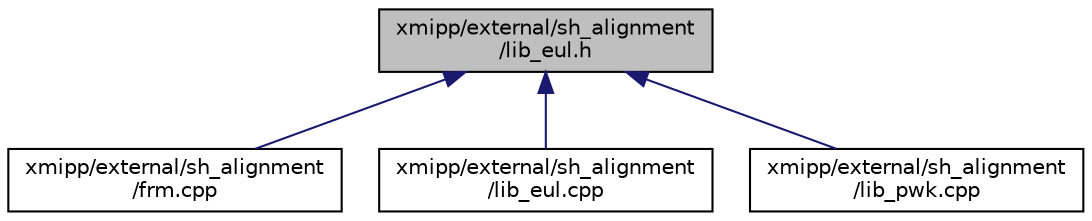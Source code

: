 digraph "xmipp/external/sh_alignment/lib_eul.h"
{
  edge [fontname="Helvetica",fontsize="10",labelfontname="Helvetica",labelfontsize="10"];
  node [fontname="Helvetica",fontsize="10",shape=record];
  Node1 [label="xmipp/external/sh_alignment\l/lib_eul.h",height=0.2,width=0.4,color="black", fillcolor="grey75", style="filled", fontcolor="black"];
  Node1 -> Node2 [dir="back",color="midnightblue",fontsize="10",style="solid",fontname="Helvetica"];
  Node2 [label="xmipp/external/sh_alignment\l/frm.cpp",height=0.2,width=0.4,color="black", fillcolor="white", style="filled",URL="$external_2sh__alignment_2frm_8cpp.html"];
  Node1 -> Node3 [dir="back",color="midnightblue",fontsize="10",style="solid",fontname="Helvetica"];
  Node3 [label="xmipp/external/sh_alignment\l/lib_eul.cpp",height=0.2,width=0.4,color="black", fillcolor="white", style="filled",URL="$lib__eul_8cpp.html"];
  Node1 -> Node4 [dir="back",color="midnightblue",fontsize="10",style="solid",fontname="Helvetica"];
  Node4 [label="xmipp/external/sh_alignment\l/lib_pwk.cpp",height=0.2,width=0.4,color="black", fillcolor="white", style="filled",URL="$lib__pwk_8cpp.html"];
}
